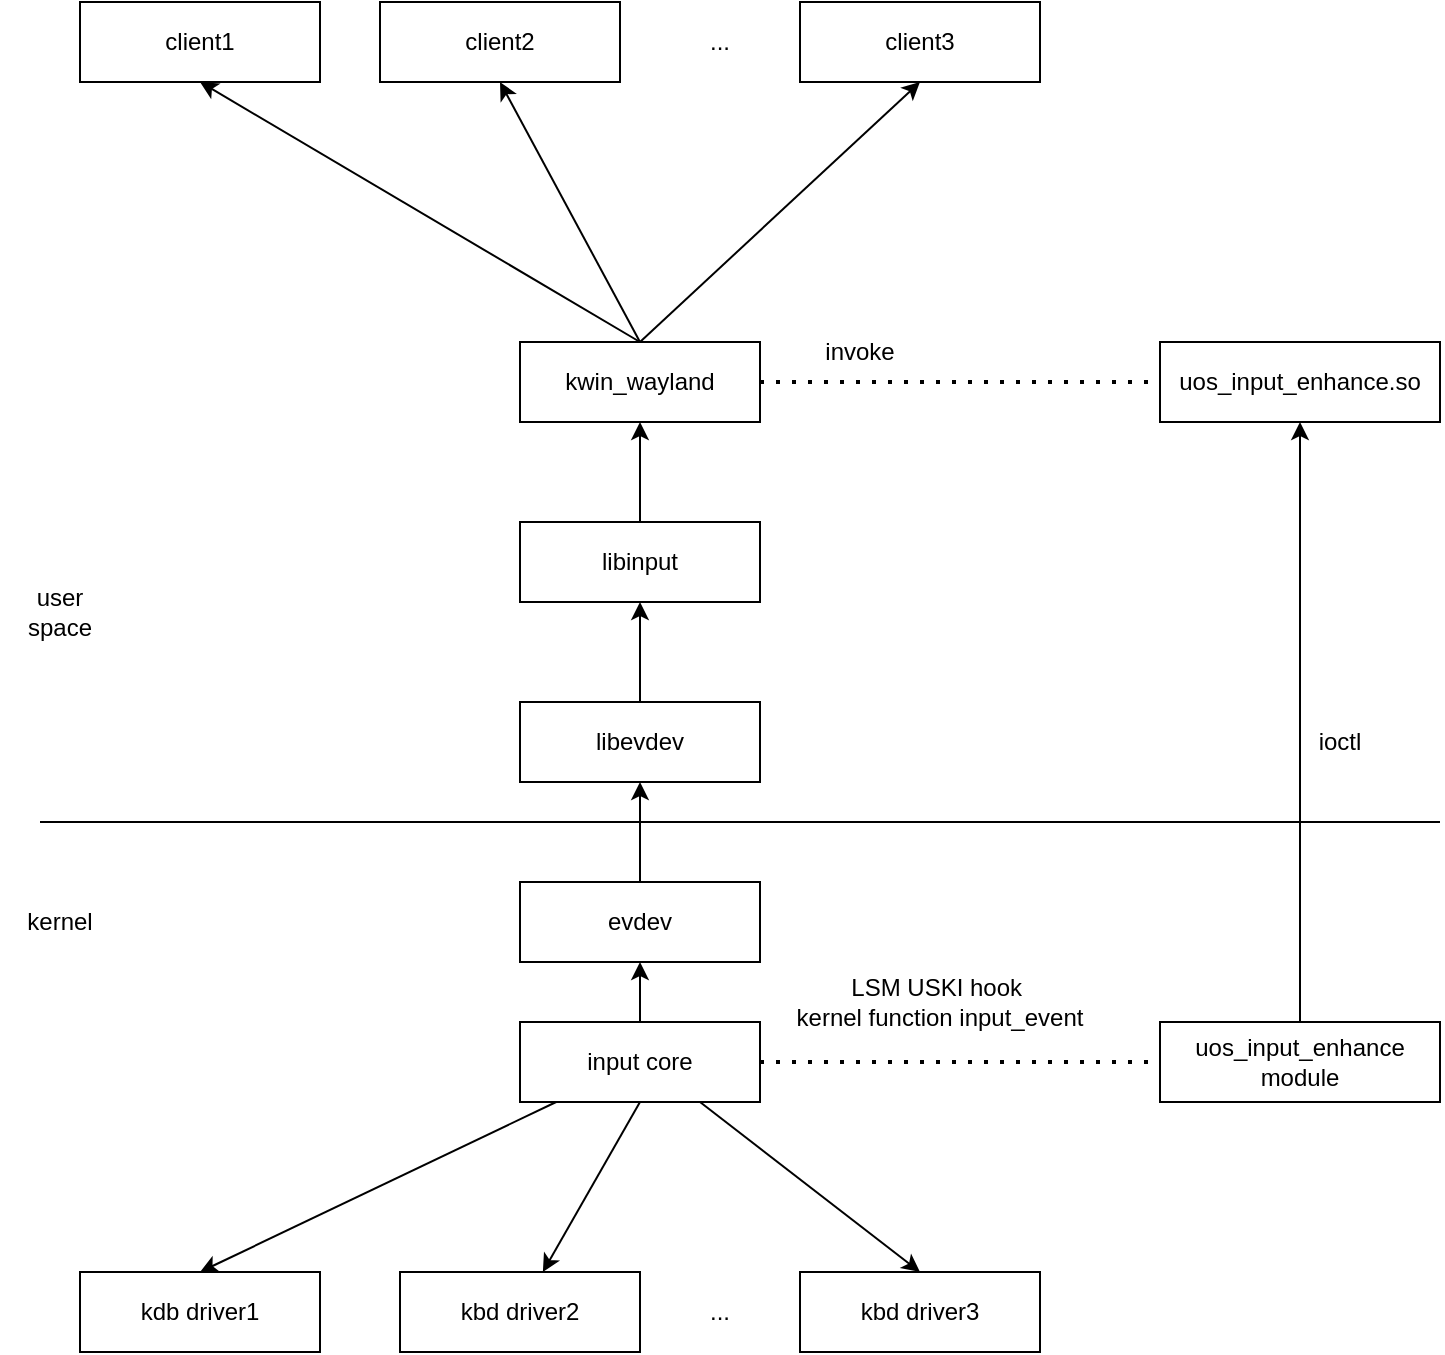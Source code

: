 <mxfile version="21.3.6" type="github">
  <diagram name="第 1 页" id="wdvR4C0qIUrqQW8k-UTv">
    <mxGraphModel dx="2261" dy="1856" grid="1" gridSize="10" guides="1" tooltips="1" connect="1" arrows="1" fold="1" page="1" pageScale="1" pageWidth="827" pageHeight="1169" math="0" shadow="0">
      <root>
        <mxCell id="0" />
        <mxCell id="1" parent="0" />
        <mxCell id="1ddjSxnr8l98ZfU4l-Zb-1" value="" style="endArrow=none;html=1;rounded=0;" edge="1" parent="1">
          <mxGeometry width="50" height="50" relative="1" as="geometry">
            <mxPoint x="10" y="320" as="sourcePoint" />
            <mxPoint x="710" y="320" as="targetPoint" />
          </mxGeometry>
        </mxCell>
        <mxCell id="1ddjSxnr8l98ZfU4l-Zb-2" value="user space" style="text;html=1;strokeColor=none;fillColor=none;align=center;verticalAlign=middle;whiteSpace=wrap;rounded=0;" vertex="1" parent="1">
          <mxGeometry x="-10" y="200" width="60" height="30" as="geometry" />
        </mxCell>
        <mxCell id="1ddjSxnr8l98ZfU4l-Zb-3" value="kernel" style="text;html=1;strokeColor=none;fillColor=none;align=center;verticalAlign=middle;whiteSpace=wrap;rounded=0;" vertex="1" parent="1">
          <mxGeometry x="-10" y="355" width="60" height="30" as="geometry" />
        </mxCell>
        <mxCell id="1ddjSxnr8l98ZfU4l-Zb-4" value="evdev" style="rounded=0;whiteSpace=wrap;html=1;" vertex="1" parent="1">
          <mxGeometry x="250" y="350" width="120" height="40" as="geometry" />
        </mxCell>
        <mxCell id="1ddjSxnr8l98ZfU4l-Zb-5" value="libevdev" style="rounded=0;whiteSpace=wrap;html=1;" vertex="1" parent="1">
          <mxGeometry x="250" y="260" width="120" height="40" as="geometry" />
        </mxCell>
        <mxCell id="1ddjSxnr8l98ZfU4l-Zb-6" value="libinput" style="rounded=0;whiteSpace=wrap;html=1;" vertex="1" parent="1">
          <mxGeometry x="250" y="170" width="120" height="40" as="geometry" />
        </mxCell>
        <mxCell id="1ddjSxnr8l98ZfU4l-Zb-7" value="kwin_wayland" style="rounded=0;whiteSpace=wrap;html=1;" vertex="1" parent="1">
          <mxGeometry x="250" y="80" width="120" height="40" as="geometry" />
        </mxCell>
        <mxCell id="1ddjSxnr8l98ZfU4l-Zb-8" value="" style="endArrow=classic;html=1;rounded=0;entryX=0.5;entryY=1;entryDx=0;entryDy=0;" edge="1" parent="1" source="1ddjSxnr8l98ZfU4l-Zb-4" target="1ddjSxnr8l98ZfU4l-Zb-5">
          <mxGeometry width="50" height="50" relative="1" as="geometry">
            <mxPoint x="390" y="330" as="sourcePoint" />
            <mxPoint x="440" y="280" as="targetPoint" />
          </mxGeometry>
        </mxCell>
        <mxCell id="1ddjSxnr8l98ZfU4l-Zb-9" value="" style="endArrow=classic;html=1;rounded=0;entryX=0.5;entryY=1;entryDx=0;entryDy=0;" edge="1" parent="1" source="1ddjSxnr8l98ZfU4l-Zb-5" target="1ddjSxnr8l98ZfU4l-Zb-6">
          <mxGeometry width="50" height="50" relative="1" as="geometry">
            <mxPoint x="280" y="270" as="sourcePoint" />
            <mxPoint x="330" y="220" as="targetPoint" />
          </mxGeometry>
        </mxCell>
        <mxCell id="1ddjSxnr8l98ZfU4l-Zb-10" value="" style="endArrow=classic;html=1;rounded=0;exitX=0.5;exitY=0;exitDx=0;exitDy=0;entryX=0.5;entryY=1;entryDx=0;entryDy=0;" edge="1" parent="1" source="1ddjSxnr8l98ZfU4l-Zb-6" target="1ddjSxnr8l98ZfU4l-Zb-7">
          <mxGeometry width="50" height="50" relative="1" as="geometry">
            <mxPoint x="210" y="180" as="sourcePoint" />
            <mxPoint x="260" y="130" as="targetPoint" />
          </mxGeometry>
        </mxCell>
        <mxCell id="1ddjSxnr8l98ZfU4l-Zb-12" value="client2" style="rounded=0;whiteSpace=wrap;html=1;" vertex="1" parent="1">
          <mxGeometry x="180" y="-90" width="120" height="40" as="geometry" />
        </mxCell>
        <mxCell id="1ddjSxnr8l98ZfU4l-Zb-13" value="client1" style="rounded=0;whiteSpace=wrap;html=1;" vertex="1" parent="1">
          <mxGeometry x="30" y="-90" width="120" height="40" as="geometry" />
        </mxCell>
        <mxCell id="1ddjSxnr8l98ZfU4l-Zb-14" value="client3" style="rounded=0;whiteSpace=wrap;html=1;" vertex="1" parent="1">
          <mxGeometry x="390" y="-90" width="120" height="40" as="geometry" />
        </mxCell>
        <mxCell id="1ddjSxnr8l98ZfU4l-Zb-15" value="..." style="text;html=1;strokeColor=none;fillColor=none;align=center;verticalAlign=middle;whiteSpace=wrap;rounded=0;" vertex="1" parent="1">
          <mxGeometry x="320" y="-85" width="60" height="30" as="geometry" />
        </mxCell>
        <mxCell id="1ddjSxnr8l98ZfU4l-Zb-16" value="uos_input_enhance.so" style="rounded=0;whiteSpace=wrap;html=1;" vertex="1" parent="1">
          <mxGeometry x="570" y="80" width="140" height="40" as="geometry" />
        </mxCell>
        <mxCell id="1ddjSxnr8l98ZfU4l-Zb-24" value="" style="endArrow=classic;html=1;rounded=0;entryX=0.5;entryY=1;entryDx=0;entryDy=0;exitX=0.5;exitY=0;exitDx=0;exitDy=0;" edge="1" parent="1" source="1ddjSxnr8l98ZfU4l-Zb-7" target="1ddjSxnr8l98ZfU4l-Zb-13">
          <mxGeometry width="50" height="50" relative="1" as="geometry">
            <mxPoint x="80" as="sourcePoint" />
            <mxPoint x="130" y="-50" as="targetPoint" />
          </mxGeometry>
        </mxCell>
        <mxCell id="1ddjSxnr8l98ZfU4l-Zb-25" value="" style="endArrow=classic;html=1;rounded=0;entryX=0.5;entryY=1;entryDx=0;entryDy=0;exitX=0.5;exitY=0;exitDx=0;exitDy=0;" edge="1" parent="1" source="1ddjSxnr8l98ZfU4l-Zb-7" target="1ddjSxnr8l98ZfU4l-Zb-12">
          <mxGeometry width="50" height="50" relative="1" as="geometry">
            <mxPoint x="390" y="170" as="sourcePoint" />
            <mxPoint x="440" y="120" as="targetPoint" />
          </mxGeometry>
        </mxCell>
        <mxCell id="1ddjSxnr8l98ZfU4l-Zb-26" value="" style="endArrow=classic;html=1;rounded=0;exitX=0.5;exitY=0;exitDx=0;exitDy=0;entryX=0.5;entryY=1;entryDx=0;entryDy=0;" edge="1" parent="1" source="1ddjSxnr8l98ZfU4l-Zb-7" target="1ddjSxnr8l98ZfU4l-Zb-14">
          <mxGeometry width="50" height="50" relative="1" as="geometry">
            <mxPoint x="410" as="sourcePoint" />
            <mxPoint x="460" y="-50" as="targetPoint" />
          </mxGeometry>
        </mxCell>
        <mxCell id="1ddjSxnr8l98ZfU4l-Zb-27" value="" style="endArrow=none;dashed=1;html=1;dashPattern=1 3;strokeWidth=2;rounded=0;entryX=0;entryY=0.5;entryDx=0;entryDy=0;exitX=1;exitY=0.5;exitDx=0;exitDy=0;" edge="1" parent="1" source="1ddjSxnr8l98ZfU4l-Zb-7" target="1ddjSxnr8l98ZfU4l-Zb-16">
          <mxGeometry width="50" height="50" relative="1" as="geometry">
            <mxPoint x="390" y="170" as="sourcePoint" />
            <mxPoint x="440" y="120" as="targetPoint" />
          </mxGeometry>
        </mxCell>
        <mxCell id="1ddjSxnr8l98ZfU4l-Zb-28" value="invoke" style="text;html=1;strokeColor=none;fillColor=none;align=center;verticalAlign=middle;whiteSpace=wrap;rounded=0;" vertex="1" parent="1">
          <mxGeometry x="390" y="70" width="60" height="30" as="geometry" />
        </mxCell>
        <mxCell id="1ddjSxnr8l98ZfU4l-Zb-29" value="input core" style="rounded=0;whiteSpace=wrap;html=1;" vertex="1" parent="1">
          <mxGeometry x="250" y="420" width="120" height="40" as="geometry" />
        </mxCell>
        <mxCell id="1ddjSxnr8l98ZfU4l-Zb-30" value="" style="endArrow=classic;html=1;rounded=0;" edge="1" parent="1" source="1ddjSxnr8l98ZfU4l-Zb-29">
          <mxGeometry width="50" height="50" relative="1" as="geometry">
            <mxPoint x="270" y="440" as="sourcePoint" />
            <mxPoint x="310" y="390" as="targetPoint" />
          </mxGeometry>
        </mxCell>
        <mxCell id="1ddjSxnr8l98ZfU4l-Zb-31" value="kdb driver1" style="rounded=0;whiteSpace=wrap;html=1;" vertex="1" parent="1">
          <mxGeometry x="30" y="545" width="120" height="40" as="geometry" />
        </mxCell>
        <mxCell id="1ddjSxnr8l98ZfU4l-Zb-32" value="kbd driver2" style="rounded=0;whiteSpace=wrap;html=1;" vertex="1" parent="1">
          <mxGeometry x="190" y="545" width="120" height="40" as="geometry" />
        </mxCell>
        <mxCell id="1ddjSxnr8l98ZfU4l-Zb-33" value="..." style="text;html=1;strokeColor=none;fillColor=none;align=center;verticalAlign=middle;whiteSpace=wrap;rounded=0;" vertex="1" parent="1">
          <mxGeometry x="320" y="550" width="60" height="30" as="geometry" />
        </mxCell>
        <mxCell id="1ddjSxnr8l98ZfU4l-Zb-34" value="kbd driver3" style="rounded=0;whiteSpace=wrap;html=1;" vertex="1" parent="1">
          <mxGeometry x="390" y="545" width="120" height="40" as="geometry" />
        </mxCell>
        <mxCell id="1ddjSxnr8l98ZfU4l-Zb-35" value="uos_input_enhance module" style="rounded=0;whiteSpace=wrap;html=1;" vertex="1" parent="1">
          <mxGeometry x="570" y="420" width="140" height="40" as="geometry" />
        </mxCell>
        <mxCell id="1ddjSxnr8l98ZfU4l-Zb-36" value="" style="endArrow=classic;html=1;rounded=0;entryX=0.5;entryY=0;entryDx=0;entryDy=0;" edge="1" parent="1" source="1ddjSxnr8l98ZfU4l-Zb-29" target="1ddjSxnr8l98ZfU4l-Zb-31">
          <mxGeometry width="50" height="50" relative="1" as="geometry">
            <mxPoint x="160" y="500" as="sourcePoint" />
            <mxPoint x="210" y="450" as="targetPoint" />
          </mxGeometry>
        </mxCell>
        <mxCell id="1ddjSxnr8l98ZfU4l-Zb-37" value="" style="endArrow=classic;html=1;rounded=0;exitX=0.5;exitY=1;exitDx=0;exitDy=0;" edge="1" parent="1" source="1ddjSxnr8l98ZfU4l-Zb-29" target="1ddjSxnr8l98ZfU4l-Zb-32">
          <mxGeometry width="50" height="50" relative="1" as="geometry">
            <mxPoint x="300" y="550" as="sourcePoint" />
            <mxPoint x="350" y="500" as="targetPoint" />
          </mxGeometry>
        </mxCell>
        <mxCell id="1ddjSxnr8l98ZfU4l-Zb-38" value="" style="endArrow=classic;html=1;rounded=0;entryX=0.5;entryY=0;entryDx=0;entryDy=0;exitX=0.75;exitY=1;exitDx=0;exitDy=0;" edge="1" parent="1" source="1ddjSxnr8l98ZfU4l-Zb-29" target="1ddjSxnr8l98ZfU4l-Zb-34">
          <mxGeometry width="50" height="50" relative="1" as="geometry">
            <mxPoint x="-100" y="440" as="sourcePoint" />
            <mxPoint x="-50" y="390" as="targetPoint" />
          </mxGeometry>
        </mxCell>
        <mxCell id="1ddjSxnr8l98ZfU4l-Zb-39" value="" style="endArrow=none;dashed=1;html=1;dashPattern=1 3;strokeWidth=2;rounded=0;entryX=0;entryY=0.5;entryDx=0;entryDy=0;exitX=1;exitY=0.5;exitDx=0;exitDy=0;" edge="1" parent="1" source="1ddjSxnr8l98ZfU4l-Zb-29" target="1ddjSxnr8l98ZfU4l-Zb-35">
          <mxGeometry width="50" height="50" relative="1" as="geometry">
            <mxPoint x="500" y="500" as="sourcePoint" />
            <mxPoint x="550" y="450" as="targetPoint" />
          </mxGeometry>
        </mxCell>
        <mxCell id="1ddjSxnr8l98ZfU4l-Zb-40" value="LSM USKI hook&amp;nbsp;&lt;br&gt;kernel function input_event" style="text;html=1;strokeColor=none;fillColor=none;align=center;verticalAlign=middle;whiteSpace=wrap;rounded=0;" vertex="1" parent="1">
          <mxGeometry x="380" y="370" width="160" height="80" as="geometry" />
        </mxCell>
        <mxCell id="1ddjSxnr8l98ZfU4l-Zb-43" value="" style="endArrow=classic;html=1;rounded=0;exitX=0.5;exitY=0;exitDx=0;exitDy=0;entryX=0.5;entryY=1;entryDx=0;entryDy=0;" edge="1" parent="1" source="1ddjSxnr8l98ZfU4l-Zb-35" target="1ddjSxnr8l98ZfU4l-Zb-16">
          <mxGeometry width="50" height="50" relative="1" as="geometry">
            <mxPoint x="620" y="420" as="sourcePoint" />
            <mxPoint x="670" y="370" as="targetPoint" />
          </mxGeometry>
        </mxCell>
        <mxCell id="1ddjSxnr8l98ZfU4l-Zb-46" value="ioctl" style="text;html=1;strokeColor=none;fillColor=none;align=center;verticalAlign=middle;whiteSpace=wrap;rounded=0;" vertex="1" parent="1">
          <mxGeometry x="630" y="265" width="60" height="30" as="geometry" />
        </mxCell>
      </root>
    </mxGraphModel>
  </diagram>
</mxfile>
